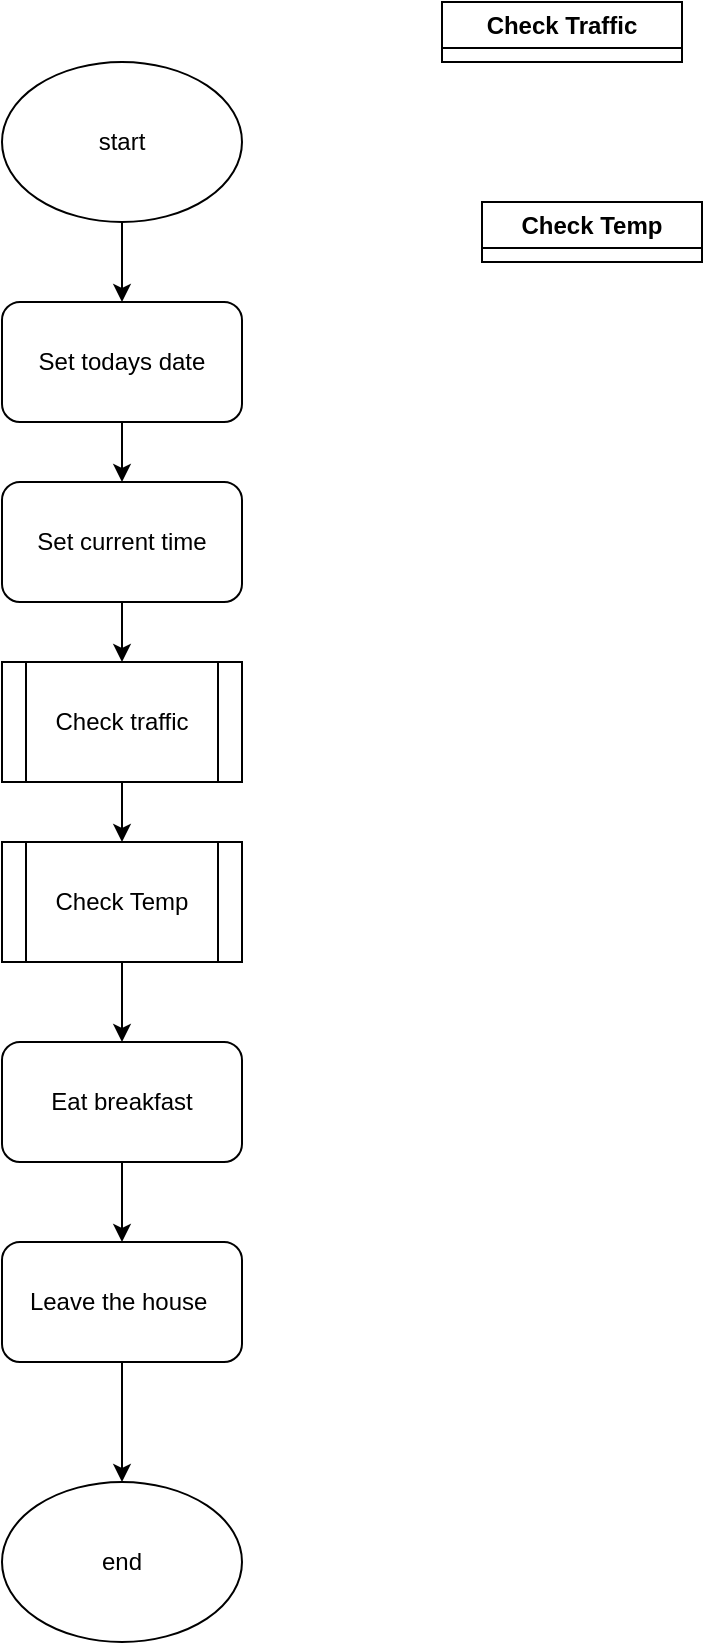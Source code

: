 <mxfile version="23.1.1" type="github">
  <diagram name="Page-1" id="82YGmE2qNtmRv0251voB">
    <mxGraphModel dx="2074" dy="2198" grid="1" gridSize="10" guides="1" tooltips="1" connect="1" arrows="1" fold="1" page="1" pageScale="1" pageWidth="850" pageHeight="1100" math="0" shadow="0">
      <root>
        <mxCell id="0" />
        <mxCell id="1" parent="0" />
        <mxCell id="d8fja7_IPFzVeXmPi56a-38" value="end" style="ellipse;whiteSpace=wrap;html=1;" vertex="1" parent="1">
          <mxGeometry x="70" y="710" width="120" height="80" as="geometry" />
        </mxCell>
        <mxCell id="d8fja7_IPFzVeXmPi56a-79" style="edgeStyle=orthogonalEdgeStyle;rounded=0;orthogonalLoop=1;jettySize=auto;html=1;exitX=0.5;exitY=1;exitDx=0;exitDy=0;entryX=0.5;entryY=0;entryDx=0;entryDy=0;" edge="1" parent="1" source="d8fja7_IPFzVeXmPi56a-39" target="d8fja7_IPFzVeXmPi56a-40">
          <mxGeometry relative="1" as="geometry" />
        </mxCell>
        <mxCell id="d8fja7_IPFzVeXmPi56a-39" value="start" style="ellipse;whiteSpace=wrap;html=1;" vertex="1" parent="1">
          <mxGeometry x="70" width="120" height="80" as="geometry" />
        </mxCell>
        <mxCell id="d8fja7_IPFzVeXmPi56a-80" style="edgeStyle=orthogonalEdgeStyle;rounded=0;orthogonalLoop=1;jettySize=auto;html=1;exitX=0.5;exitY=1;exitDx=0;exitDy=0;entryX=0.5;entryY=0;entryDx=0;entryDy=0;" edge="1" parent="1" source="d8fja7_IPFzVeXmPi56a-40" target="d8fja7_IPFzVeXmPi56a-41">
          <mxGeometry relative="1" as="geometry" />
        </mxCell>
        <mxCell id="d8fja7_IPFzVeXmPi56a-40" value="Set todays date" style="rounded=1;whiteSpace=wrap;html=1;" vertex="1" parent="1">
          <mxGeometry x="70" y="120" width="120" height="60" as="geometry" />
        </mxCell>
        <mxCell id="d8fja7_IPFzVeXmPi56a-81" style="edgeStyle=orthogonalEdgeStyle;rounded=0;orthogonalLoop=1;jettySize=auto;html=1;exitX=0.5;exitY=1;exitDx=0;exitDy=0;entryX=0.5;entryY=0;entryDx=0;entryDy=0;" edge="1" parent="1" source="d8fja7_IPFzVeXmPi56a-41" target="d8fja7_IPFzVeXmPi56a-42">
          <mxGeometry relative="1" as="geometry" />
        </mxCell>
        <mxCell id="d8fja7_IPFzVeXmPi56a-41" value="Set current time" style="rounded=1;whiteSpace=wrap;html=1;" vertex="1" parent="1">
          <mxGeometry x="70" y="210" width="120" height="60" as="geometry" />
        </mxCell>
        <mxCell id="d8fja7_IPFzVeXmPi56a-82" style="edgeStyle=orthogonalEdgeStyle;rounded=0;orthogonalLoop=1;jettySize=auto;html=1;exitX=0.5;exitY=1;exitDx=0;exitDy=0;entryX=0.5;entryY=0;entryDx=0;entryDy=0;" edge="1" parent="1" source="d8fja7_IPFzVeXmPi56a-42" target="d8fja7_IPFzVeXmPi56a-60">
          <mxGeometry relative="1" as="geometry" />
        </mxCell>
        <mxCell id="d8fja7_IPFzVeXmPi56a-42" value="Check traffic" style="shape=process;whiteSpace=wrap;html=1;backgroundOutline=1;" vertex="1" parent="1">
          <mxGeometry x="70" y="300" width="120" height="60" as="geometry" />
        </mxCell>
        <mxCell id="d8fja7_IPFzVeXmPi56a-43" value="Check Traffic" style="swimlane;whiteSpace=wrap;html=1;" vertex="1" collapsed="1" parent="1">
          <mxGeometry x="290" y="-30" width="120" height="30" as="geometry">
            <mxRectangle x="290" y="-30" width="450" height="600" as="alternateBounds" />
          </mxGeometry>
        </mxCell>
        <mxCell id="d8fja7_IPFzVeXmPi56a-51" style="edgeStyle=orthogonalEdgeStyle;rounded=0;orthogonalLoop=1;jettySize=auto;html=1;exitX=0.5;exitY=1;exitDx=0;exitDy=0;entryX=0.5;entryY=0;entryDx=0;entryDy=0;" edge="1" parent="d8fja7_IPFzVeXmPi56a-43" source="d8fja7_IPFzVeXmPi56a-44" target="d8fja7_IPFzVeXmPi56a-46">
          <mxGeometry relative="1" as="geometry" />
        </mxCell>
        <mxCell id="d8fja7_IPFzVeXmPi56a-44" value="Date, Time, Route" style="shape=parallelogram;perimeter=parallelogramPerimeter;whiteSpace=wrap;html=1;fixedSize=1;" vertex="1" parent="d8fja7_IPFzVeXmPi56a-43">
          <mxGeometry x="45" y="40" width="120" height="40" as="geometry" />
        </mxCell>
        <mxCell id="d8fja7_IPFzVeXmPi56a-52" style="edgeStyle=orthogonalEdgeStyle;rounded=0;orthogonalLoop=1;jettySize=auto;html=1;exitX=0.5;exitY=1;exitDx=0;exitDy=0;" edge="1" parent="d8fja7_IPFzVeXmPi56a-43" source="d8fja7_IPFzVeXmPi56a-46" target="d8fja7_IPFzVeXmPi56a-45">
          <mxGeometry relative="1" as="geometry" />
        </mxCell>
        <mxCell id="d8fja7_IPFzVeXmPi56a-46" value="start" style="ellipse;whiteSpace=wrap;html=1;" vertex="1" parent="d8fja7_IPFzVeXmPi56a-43">
          <mxGeometry x="45" y="120" width="120" height="40" as="geometry" />
        </mxCell>
        <mxCell id="d8fja7_IPFzVeXmPi56a-53" style="edgeStyle=orthogonalEdgeStyle;rounded=0;orthogonalLoop=1;jettySize=auto;html=1;exitX=1;exitY=0.5;exitDx=0;exitDy=0;" edge="1" parent="d8fja7_IPFzVeXmPi56a-43" source="d8fja7_IPFzVeXmPi56a-45" target="d8fja7_IPFzVeXmPi56a-47">
          <mxGeometry relative="1" as="geometry" />
        </mxCell>
        <mxCell id="d8fja7_IPFzVeXmPi56a-45" value="check internet for traffic for &lt;i&gt;Route &lt;/i&gt;at &lt;i&gt;Date &lt;/i&gt;and &lt;i&gt;Time&amp;nbsp;&lt;/i&gt;" style="rounded=1;whiteSpace=wrap;html=1;" vertex="1" parent="d8fja7_IPFzVeXmPi56a-43">
          <mxGeometry x="60" y="230" width="120" height="60" as="geometry" />
        </mxCell>
        <mxCell id="d8fja7_IPFzVeXmPi56a-54" style="edgeStyle=orthogonalEdgeStyle;rounded=0;orthogonalLoop=1;jettySize=auto;html=1;exitX=0.5;exitY=1;exitDx=0;exitDy=0;" edge="1" parent="d8fja7_IPFzVeXmPi56a-43" source="d8fja7_IPFzVeXmPi56a-47" target="d8fja7_IPFzVeXmPi56a-48">
          <mxGeometry relative="1" as="geometry" />
        </mxCell>
        <mxCell id="d8fja7_IPFzVeXmPi56a-47" value="set report: &lt;i&gt;Status &lt;/i&gt;from site information" style="rounded=1;whiteSpace=wrap;html=1;" vertex="1" parent="d8fja7_IPFzVeXmPi56a-43">
          <mxGeometry x="280" y="230" width="120" height="60" as="geometry" />
        </mxCell>
        <mxCell id="d8fja7_IPFzVeXmPi56a-55" value="" style="edgeStyle=orthogonalEdgeStyle;rounded=0;orthogonalLoop=1;jettySize=auto;html=1;" edge="1" parent="d8fja7_IPFzVeXmPi56a-43" source="d8fja7_IPFzVeXmPi56a-48" target="d8fja7_IPFzVeXmPi56a-50">
          <mxGeometry relative="1" as="geometry" />
        </mxCell>
        <mxCell id="d8fja7_IPFzVeXmPi56a-48" value="set report: &lt;i&gt;Estimate &lt;/i&gt;from site information" style="rounded=1;whiteSpace=wrap;html=1;" vertex="1" parent="d8fja7_IPFzVeXmPi56a-43">
          <mxGeometry x="60" y="340" width="120" height="60" as="geometry" />
        </mxCell>
        <mxCell id="d8fja7_IPFzVeXmPi56a-58" style="edgeStyle=orthogonalEdgeStyle;rounded=0;orthogonalLoop=1;jettySize=auto;html=1;exitX=0.5;exitY=1;exitDx=0;exitDy=0;entryX=0.5;entryY=0;entryDx=0;entryDy=0;" edge="1" parent="d8fja7_IPFzVeXmPi56a-43" source="d8fja7_IPFzVeXmPi56a-50" target="d8fja7_IPFzVeXmPi56a-56">
          <mxGeometry relative="1" as="geometry" />
        </mxCell>
        <mxCell id="d8fja7_IPFzVeXmPi56a-50" value="set report: &lt;i&gt;Delay &lt;/i&gt;from site information" style="rounded=1;whiteSpace=wrap;html=1;" vertex="1" parent="d8fja7_IPFzVeXmPi56a-43">
          <mxGeometry x="270" y="340" width="120" height="60" as="geometry" />
        </mxCell>
        <mxCell id="d8fja7_IPFzVeXmPi56a-59" style="edgeStyle=orthogonalEdgeStyle;rounded=0;orthogonalLoop=1;jettySize=auto;html=1;exitX=0.5;exitY=1;exitDx=0;exitDy=0;" edge="1" parent="d8fja7_IPFzVeXmPi56a-43" source="d8fja7_IPFzVeXmPi56a-56" target="d8fja7_IPFzVeXmPi56a-57">
          <mxGeometry relative="1" as="geometry" />
        </mxCell>
        <mxCell id="d8fja7_IPFzVeXmPi56a-56" value="end" style="ellipse;whiteSpace=wrap;html=1;" vertex="1" parent="d8fja7_IPFzVeXmPi56a-43">
          <mxGeometry x="60" y="430" width="120" height="30" as="geometry" />
        </mxCell>
        <mxCell id="d8fja7_IPFzVeXmPi56a-57" value="&lt;i&gt;Report&lt;/i&gt;" style="shape=parallelogram;perimeter=parallelogramPerimeter;whiteSpace=wrap;html=1;fixedSize=1;" vertex="1" parent="d8fja7_IPFzVeXmPi56a-43">
          <mxGeometry x="50" y="510" width="120" height="30" as="geometry" />
        </mxCell>
        <mxCell id="d8fja7_IPFzVeXmPi56a-83" style="edgeStyle=orthogonalEdgeStyle;rounded=0;orthogonalLoop=1;jettySize=auto;html=1;exitX=0.5;exitY=1;exitDx=0;exitDy=0;" edge="1" parent="1" source="d8fja7_IPFzVeXmPi56a-60" target="d8fja7_IPFzVeXmPi56a-77">
          <mxGeometry relative="1" as="geometry" />
        </mxCell>
        <mxCell id="d8fja7_IPFzVeXmPi56a-60" value="Check Temp" style="shape=process;whiteSpace=wrap;html=1;backgroundOutline=1;" vertex="1" parent="1">
          <mxGeometry x="70" y="390" width="120" height="60" as="geometry" />
        </mxCell>
        <mxCell id="d8fja7_IPFzVeXmPi56a-61" value="Check Temp" style="swimlane;whiteSpace=wrap;html=1;" vertex="1" collapsed="1" parent="1">
          <mxGeometry x="310" y="70" width="110" height="30" as="geometry">
            <mxRectangle x="310" y="70" width="400" height="790" as="alternateBounds" />
          </mxGeometry>
        </mxCell>
        <mxCell id="d8fja7_IPFzVeXmPi56a-62" value="Degrees C" style="shape=parallelogram;perimeter=parallelogramPerimeter;whiteSpace=wrap;html=1;fixedSize=1;" vertex="1" parent="d8fja7_IPFzVeXmPi56a-61">
          <mxGeometry x="40" y="30" width="120" height="60" as="geometry" />
        </mxCell>
        <mxCell id="d8fja7_IPFzVeXmPi56a-71" style="edgeStyle=orthogonalEdgeStyle;rounded=0;orthogonalLoop=1;jettySize=auto;html=1;exitX=0.5;exitY=1;exitDx=0;exitDy=0;" edge="1" parent="d8fja7_IPFzVeXmPi56a-61" source="d8fja7_IPFzVeXmPi56a-64" target="d8fja7_IPFzVeXmPi56a-65">
          <mxGeometry relative="1" as="geometry" />
        </mxCell>
        <mxCell id="d8fja7_IPFzVeXmPi56a-64" value="start" style="ellipse;whiteSpace=wrap;html=1;" vertex="1" parent="d8fja7_IPFzVeXmPi56a-61">
          <mxGeometry x="50" y="110" width="120" height="80" as="geometry" />
        </mxCell>
        <mxCell id="d8fja7_IPFzVeXmPi56a-76" style="edgeStyle=orthogonalEdgeStyle;rounded=0;orthogonalLoop=1;jettySize=auto;html=1;exitX=0.5;exitY=1;exitDx=0;exitDy=0;entryX=0.5;entryY=0;entryDx=0;entryDy=0;" edge="1" parent="d8fja7_IPFzVeXmPi56a-61" source="d8fja7_IPFzVeXmPi56a-63" target="d8fja7_IPFzVeXmPi56a-69">
          <mxGeometry relative="1" as="geometry" />
        </mxCell>
        <mxCell id="d8fja7_IPFzVeXmPi56a-63" value="end" style="ellipse;whiteSpace=wrap;html=1;" vertex="1" parent="d8fja7_IPFzVeXmPi56a-61">
          <mxGeometry x="55" y="580" width="120" height="80" as="geometry" />
        </mxCell>
        <mxCell id="d8fja7_IPFzVeXmPi56a-72" style="edgeStyle=orthogonalEdgeStyle;rounded=0;orthogonalLoop=1;jettySize=auto;html=1;exitX=1;exitY=0.5;exitDx=0;exitDy=0;entryX=0;entryY=0.5;entryDx=0;entryDy=0;" edge="1" parent="d8fja7_IPFzVeXmPi56a-61" source="d8fja7_IPFzVeXmPi56a-65" target="d8fja7_IPFzVeXmPi56a-66">
          <mxGeometry relative="1" as="geometry" />
        </mxCell>
        <mxCell id="d8fja7_IPFzVeXmPi56a-65" value="Conv. Factor is 9/5" style="rounded=1;whiteSpace=wrap;html=1;" vertex="1" parent="d8fja7_IPFzVeXmPi56a-61">
          <mxGeometry x="55" y="230" width="120" height="60" as="geometry" />
        </mxCell>
        <mxCell id="d8fja7_IPFzVeXmPi56a-73" style="edgeStyle=orthogonalEdgeStyle;rounded=0;orthogonalLoop=1;jettySize=auto;html=1;exitX=0.5;exitY=1;exitDx=0;exitDy=0;" edge="1" parent="d8fja7_IPFzVeXmPi56a-61" source="d8fja7_IPFzVeXmPi56a-66" target="d8fja7_IPFzVeXmPi56a-67">
          <mxGeometry relative="1" as="geometry" />
        </mxCell>
        <mxCell id="d8fja7_IPFzVeXmPi56a-66" value="Freezing Offset is 32" style="rounded=1;whiteSpace=wrap;html=1;" vertex="1" parent="d8fja7_IPFzVeXmPi56a-61">
          <mxGeometry x="250" y="240" width="120" height="60" as="geometry" />
        </mxCell>
        <mxCell id="d8fja7_IPFzVeXmPi56a-74" style="edgeStyle=orthogonalEdgeStyle;rounded=0;orthogonalLoop=1;jettySize=auto;html=1;exitX=0.5;exitY=1;exitDx=0;exitDy=0;" edge="1" parent="d8fja7_IPFzVeXmPi56a-61" source="d8fja7_IPFzVeXmPi56a-67" target="d8fja7_IPFzVeXmPi56a-68">
          <mxGeometry relative="1" as="geometry" />
        </mxCell>
        <mxCell id="d8fja7_IPFzVeXmPi56a-67" value="Set Degrees F to Degrees C x Conv. Factor" style="rounded=1;whiteSpace=wrap;html=1;" vertex="1" parent="d8fja7_IPFzVeXmPi56a-61">
          <mxGeometry x="50" y="370" width="120" height="60" as="geometry" />
        </mxCell>
        <mxCell id="d8fja7_IPFzVeXmPi56a-75" style="edgeStyle=orthogonalEdgeStyle;rounded=0;orthogonalLoop=1;jettySize=auto;html=1;exitX=0.5;exitY=1;exitDx=0;exitDy=0;" edge="1" parent="d8fja7_IPFzVeXmPi56a-61" source="d8fja7_IPFzVeXmPi56a-68" target="d8fja7_IPFzVeXmPi56a-63">
          <mxGeometry relative="1" as="geometry" />
        </mxCell>
        <mxCell id="d8fja7_IPFzVeXmPi56a-68" value="Add Freezing Offset to Degrees F" style="rounded=1;whiteSpace=wrap;html=1;" vertex="1" parent="d8fja7_IPFzVeXmPi56a-61">
          <mxGeometry x="50" y="470" width="120" height="60" as="geometry" />
        </mxCell>
        <mxCell id="d8fja7_IPFzVeXmPi56a-69" value="Degrees F" style="shape=parallelogram;perimeter=parallelogramPerimeter;whiteSpace=wrap;html=1;fixedSize=1;" vertex="1" parent="d8fja7_IPFzVeXmPi56a-61">
          <mxGeometry x="55" y="700" width="120" height="60" as="geometry" />
        </mxCell>
        <mxCell id="d8fja7_IPFzVeXmPi56a-70" style="edgeStyle=orthogonalEdgeStyle;rounded=0;orthogonalLoop=1;jettySize=auto;html=1;exitX=0.5;exitY=1;exitDx=0;exitDy=0;entryX=0.392;entryY=-0.012;entryDx=0;entryDy=0;entryPerimeter=0;" edge="1" parent="d8fja7_IPFzVeXmPi56a-61" source="d8fja7_IPFzVeXmPi56a-62" target="d8fja7_IPFzVeXmPi56a-64">
          <mxGeometry relative="1" as="geometry" />
        </mxCell>
        <mxCell id="d8fja7_IPFzVeXmPi56a-84" style="edgeStyle=orthogonalEdgeStyle;rounded=0;orthogonalLoop=1;jettySize=auto;html=1;exitX=0.5;exitY=1;exitDx=0;exitDy=0;entryX=0.5;entryY=0;entryDx=0;entryDy=0;" edge="1" parent="1" source="d8fja7_IPFzVeXmPi56a-77" target="d8fja7_IPFzVeXmPi56a-78">
          <mxGeometry relative="1" as="geometry" />
        </mxCell>
        <mxCell id="d8fja7_IPFzVeXmPi56a-77" value="Eat breakfast" style="rounded=1;whiteSpace=wrap;html=1;" vertex="1" parent="1">
          <mxGeometry x="70" y="490" width="120" height="60" as="geometry" />
        </mxCell>
        <mxCell id="d8fja7_IPFzVeXmPi56a-85" style="edgeStyle=orthogonalEdgeStyle;rounded=0;orthogonalLoop=1;jettySize=auto;html=1;exitX=0.5;exitY=1;exitDx=0;exitDy=0;" edge="1" parent="1" source="d8fja7_IPFzVeXmPi56a-78" target="d8fja7_IPFzVeXmPi56a-38">
          <mxGeometry relative="1" as="geometry" />
        </mxCell>
        <mxCell id="d8fja7_IPFzVeXmPi56a-78" value="Leave the house&amp;nbsp;" style="rounded=1;whiteSpace=wrap;html=1;" vertex="1" parent="1">
          <mxGeometry x="70" y="590" width="120" height="60" as="geometry" />
        </mxCell>
      </root>
    </mxGraphModel>
  </diagram>
</mxfile>
